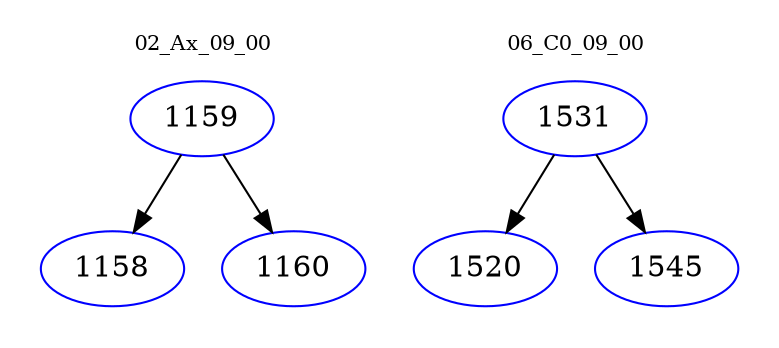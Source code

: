 digraph{
subgraph cluster_0 {
color = white
label = "02_Ax_09_00";
fontsize=10;
T0_1159 [label="1159", color="blue"]
T0_1159 -> T0_1158 [color="black"]
T0_1158 [label="1158", color="blue"]
T0_1159 -> T0_1160 [color="black"]
T0_1160 [label="1160", color="blue"]
}
subgraph cluster_1 {
color = white
label = "06_C0_09_00";
fontsize=10;
T1_1531 [label="1531", color="blue"]
T1_1531 -> T1_1520 [color="black"]
T1_1520 [label="1520", color="blue"]
T1_1531 -> T1_1545 [color="black"]
T1_1545 [label="1545", color="blue"]
}
}
